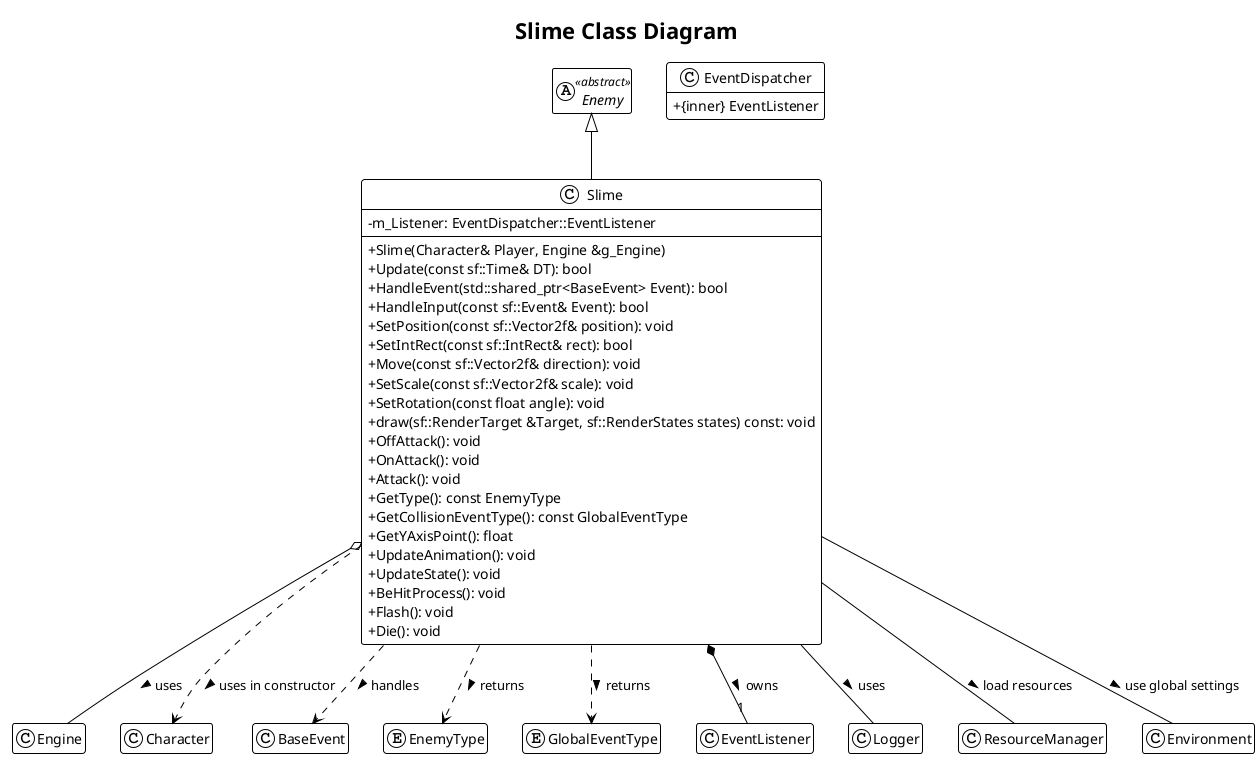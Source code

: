 @startuml
!theme plain
title Slime Class Diagram

' Settings
skinparam classAttributeIconSize 0
hide empty members

' --- Application Classes ---
class Engine
class Character
class BaseEvent
class EventDispatcher {
    + {inner} EventListener
}
enum EnemyType
enum GlobalEventType
abstract class Enemy <<abstract>>

class Slime {
    - m_Listener: EventDispatcher::EventListener
    --
    + Slime(Character& Player, Engine &g_Engine)
    + Update(const sf::Time& DT): bool
    + HandleEvent(std::shared_ptr<BaseEvent> Event): bool
    + HandleInput(const sf::Event& Event): bool
    + SetPosition(const sf::Vector2f& position): void
    + SetIntRect(const sf::IntRect& rect): bool
    + Move(const sf::Vector2f& direction): void
    + SetScale(const sf::Vector2f& scale): void
    + SetRotation(const float angle): void
    + draw(sf::RenderTarget &Target, sf::RenderStates states) const: void
    + OffAttack(): void
    + OnAttack(): void
    + Attack(): void
    + GetType(): const EnemyType
    + GetCollisionEventType(): const GlobalEventType
    + GetYAxisPoint(): float
    + UpdateAnimation(): void
    + UpdateState(): void
    + BeHitProcess(): void
    + Flash(): void
    + Die(): void
}


' --- RELATIONSHIPS ---

' ==> Inheritance
Enemy <|-- Slime

' ==> Composition
Slime *-- "1" EventListener : owns >

' ==> Aggregation / Dependency
Slime o-- Engine : uses >
Slime ..> Character : uses in constructor >
Slime ..> BaseEvent : handles >
Slime ..> EnemyType : returns >
Slime ..> GlobalEventType : returns >

Slime -- Logger : uses >
Slime -- ResourceManager : load resources >
Slime -- Environment : use global settings >

@enduml